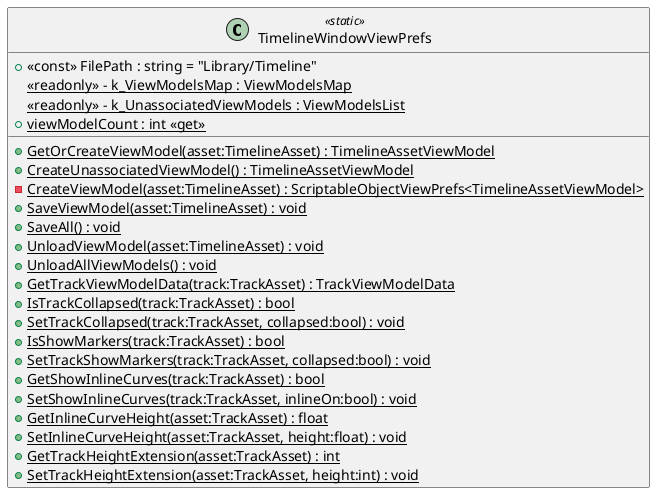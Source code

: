 @startuml
class TimelineWindowViewPrefs <<static>> {
    + <<const>> FilePath : string = "Library/Timeline"
    {static} <<readonly>> - k_ViewModelsMap : ViewModelsMap
    {static} <<readonly>> - k_UnassociatedViewModels : ViewModelsList
    + {static} viewModelCount : int <<get>>
    + {static} GetOrCreateViewModel(asset:TimelineAsset) : TimelineAssetViewModel
    + {static} CreateUnassociatedViewModel() : TimelineAssetViewModel
    {static} - CreateViewModel(asset:TimelineAsset) : ScriptableObjectViewPrefs<TimelineAssetViewModel>
    + {static} SaveViewModel(asset:TimelineAsset) : void
    + {static} SaveAll() : void
    + {static} UnloadViewModel(asset:TimelineAsset) : void
    + {static} UnloadAllViewModels() : void
    + {static} GetTrackViewModelData(track:TrackAsset) : TrackViewModelData
    + {static} IsTrackCollapsed(track:TrackAsset) : bool
    + {static} SetTrackCollapsed(track:TrackAsset, collapsed:bool) : void
    + {static} IsShowMarkers(track:TrackAsset) : bool
    + {static} SetTrackShowMarkers(track:TrackAsset, collapsed:bool) : void
    + {static} GetShowInlineCurves(track:TrackAsset) : bool
    + {static} SetShowInlineCurves(track:TrackAsset, inlineOn:bool) : void
    + {static} GetInlineCurveHeight(asset:TrackAsset) : float
    + {static} SetInlineCurveHeight(asset:TrackAsset, height:float) : void
    + {static} GetTrackHeightExtension(asset:TrackAsset) : int
    + {static} SetTrackHeightExtension(asset:TrackAsset, height:int) : void
}
@enduml
